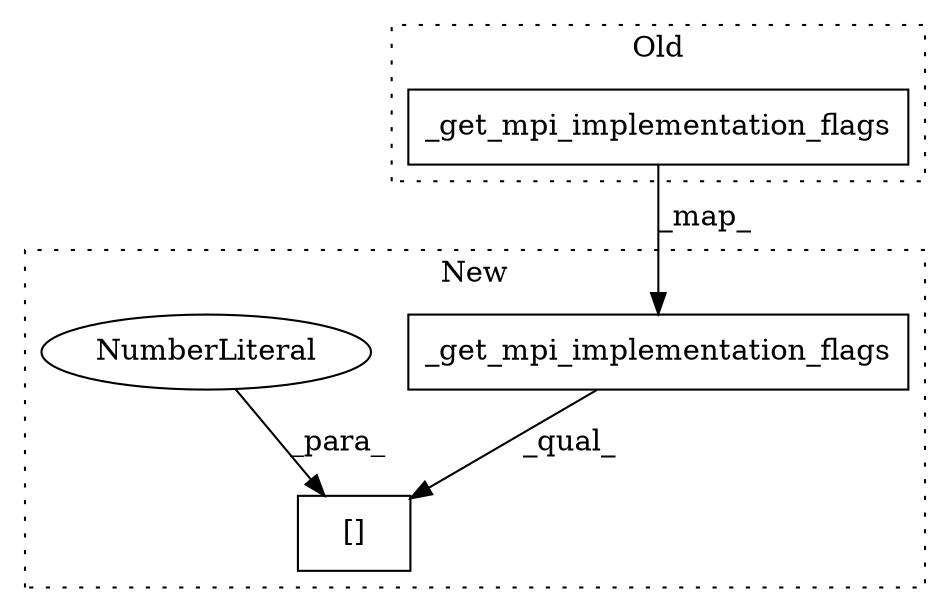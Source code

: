 digraph G {
subgraph cluster0 {
1 [label="_get_mpi_implementation_flags" a="32" s="10623,10658" l="30,1" shape="box"];
label = "Old";
style="dotted";
}
subgraph cluster1 {
2 [label="_get_mpi_implementation_flags" a="32" s="10746,10781" l="30,1" shape="box"];
3 [label="[]" a="2" s="10746,10784" l="37,1" shape="box"];
4 [label="NumberLiteral" a="34" s="10783" l="1" shape="ellipse"];
label = "New";
style="dotted";
}
1 -> 2 [label="_map_"];
2 -> 3 [label="_qual_"];
4 -> 3 [label="_para_"];
}